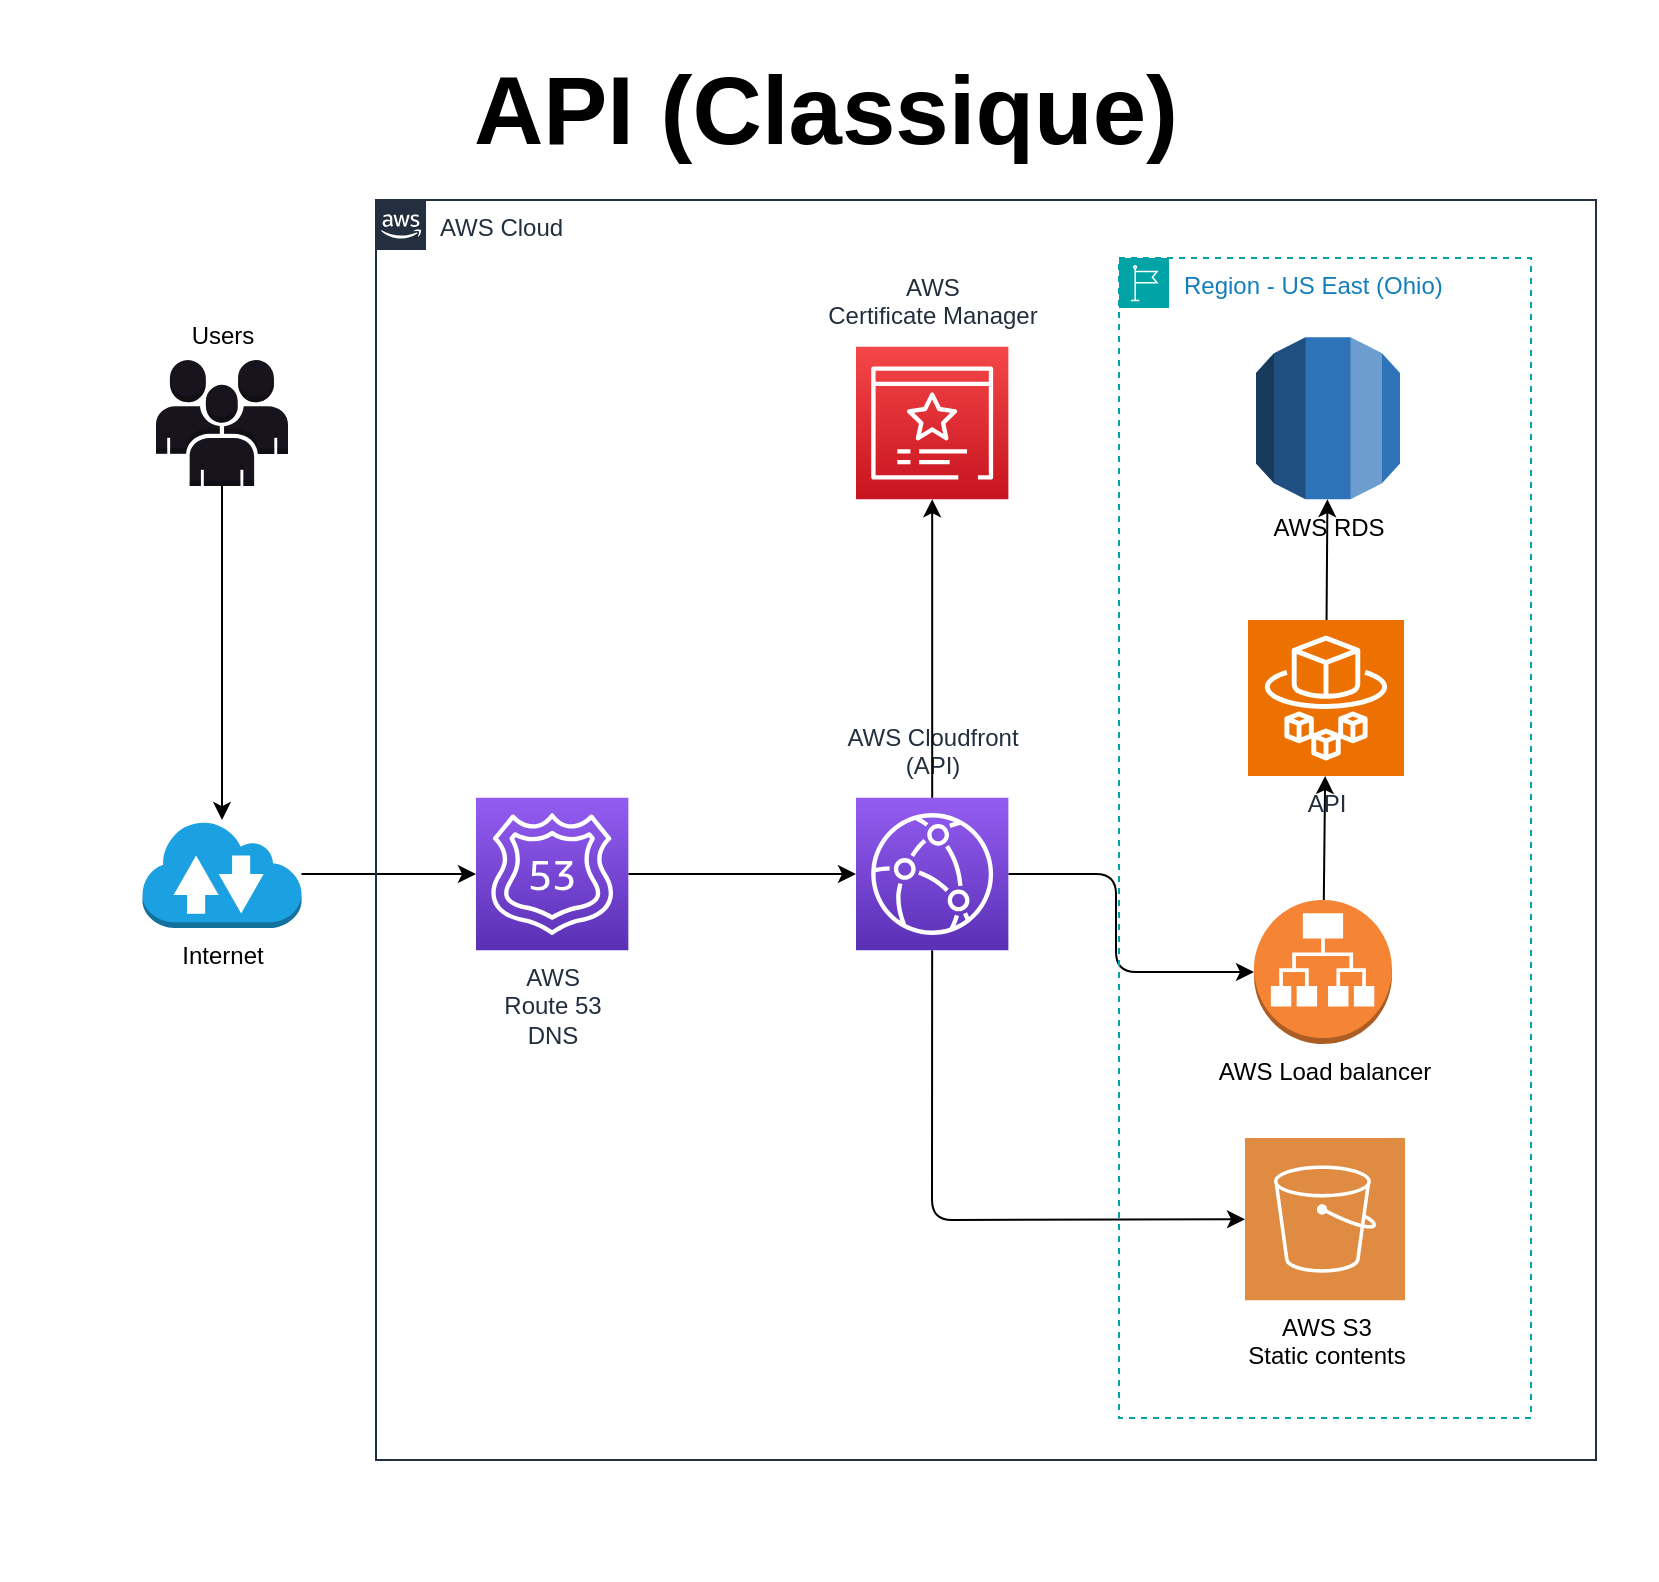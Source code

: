 <mxfile>
    <diagram name="Fargate" id="1jSFS-AFjcTdnr0bABKl">
        <mxGraphModel dx="2560" dy="1723" grid="1" gridSize="10" guides="1" tooltips="1" connect="1" arrows="1" fold="1" page="1" pageScale="1" pageWidth="850" pageHeight="1100" math="0" shadow="0">
            <root>
                <mxCell id="lZZrVVrGLHmIKrjH9SOu-0"/>
                <mxCell id="lZZrVVrGLHmIKrjH9SOu-1" parent="lZZrVVrGLHmIKrjH9SOu-0"/>
                <mxCell id="lZZrVVrGLHmIKrjH9SOu-2" value="" style="rounded=0;whiteSpace=wrap;html=1;strokeColor=none;" vertex="1" parent="lZZrVVrGLHmIKrjH9SOu-1">
                    <mxGeometry x="-1687.25" y="-1090" width="827.25" height="790" as="geometry"/>
                </mxCell>
                <mxCell id="lZZrVVrGLHmIKrjH9SOu-3" style="edgeStyle=none;html=1;" edge="1" parent="lZZrVVrGLHmIKrjH9SOu-1" source="lZZrVVrGLHmIKrjH9SOu-4" target="lZZrVVrGLHmIKrjH9SOu-6">
                    <mxGeometry relative="1" as="geometry"/>
                </mxCell>
                <mxCell id="lZZrVVrGLHmIKrjH9SOu-4" value="&lt;font style=&quot;&quot; color=&quot;#000000&quot;&gt;Users&lt;/font&gt;" style="outlineConnect=0;dashed=0;verticalLabelPosition=bottom;verticalAlign=top;align=center;html=1;shape=mxgraph.aws3.users;spacingTop=-89;fillStyle=solid;shadow=0;gradientColor=none;fillColor=#18141D;" vertex="1" parent="lZZrVVrGLHmIKrjH9SOu-1">
                    <mxGeometry x="-1610" y="-910" width="66" height="63" as="geometry"/>
                </mxCell>
                <mxCell id="lZZrVVrGLHmIKrjH9SOu-5" style="edgeStyle=none;html=1;" edge="1" parent="lZZrVVrGLHmIKrjH9SOu-1" source="lZZrVVrGLHmIKrjH9SOu-6" target="lZZrVVrGLHmIKrjH9SOu-8">
                    <mxGeometry relative="1" as="geometry"/>
                </mxCell>
                <mxCell id="lZZrVVrGLHmIKrjH9SOu-6" value="&lt;font color=&quot;#000000&quot;&gt;Internet&lt;/font&gt;" style="outlineConnect=0;dashed=0;verticalLabelPosition=bottom;verticalAlign=top;align=center;html=1;shape=mxgraph.aws3.internet_2;fillColor=#1ba1e2;strokeColor=#006EAF;fontColor=#ffffff;" vertex="1" parent="lZZrVVrGLHmIKrjH9SOu-1">
                    <mxGeometry x="-1616.75" y="-679.998" width="79.5" height="54" as="geometry"/>
                </mxCell>
                <mxCell id="lZZrVVrGLHmIKrjH9SOu-7" style="edgeStyle=none;html=1;" edge="1" parent="lZZrVVrGLHmIKrjH9SOu-1" source="lZZrVVrGLHmIKrjH9SOu-8" target="lZZrVVrGLHmIKrjH9SOu-11">
                    <mxGeometry relative="1" as="geometry"/>
                </mxCell>
                <mxCell id="lZZrVVrGLHmIKrjH9SOu-8" value="AWS&lt;br&gt;Route 53&lt;br&gt;DNS" style="sketch=0;points=[[0,0,0],[0.25,0,0],[0.5,0,0],[0.75,0,0],[1,0,0],[0,1,0],[0.25,1,0],[0.5,1,0],[0.75,1,0],[1,1,0],[0,0.25,0],[0,0.5,0],[0,0.75,0],[1,0.25,0],[1,0.5,0],[1,0.75,0]];outlineConnect=0;fontColor=#232F3E;gradientColor=#945DF2;gradientDirection=north;fillColor=#5A30B5;strokeColor=#ffffff;dashed=0;verticalLabelPosition=bottom;verticalAlign=top;align=center;html=1;fontSize=12;fontStyle=0;aspect=fixed;shape=mxgraph.aws4.resourceIcon;resIcon=mxgraph.aws4.route_53;labelBackgroundColor=#FFFFFF;fillStyle=solid;" vertex="1" parent="lZZrVVrGLHmIKrjH9SOu-1">
                    <mxGeometry x="-1450.005" y="-691.091" width="76.186" height="76.186" as="geometry"/>
                </mxCell>
                <mxCell id="lZZrVVrGLHmIKrjH9SOu-9" style="edgeStyle=none;html=1;" edge="1" parent="lZZrVVrGLHmIKrjH9SOu-1" source="lZZrVVrGLHmIKrjH9SOu-11" target="RQlSYjOqwRJWAd1_7K_u-2">
                    <mxGeometry relative="1" as="geometry">
                        <mxPoint x="-1060" y="-652.999" as="targetPoint"/>
                        <Array as="points">
                            <mxPoint x="-1130" y="-653"/>
                            <mxPoint x="-1130" y="-604"/>
                        </Array>
                    </mxGeometry>
                </mxCell>
                <mxCell id="lZZrVVrGLHmIKrjH9SOu-10" style="edgeStyle=none;html=1;" edge="1" parent="lZZrVVrGLHmIKrjH9SOu-1" source="lZZrVVrGLHmIKrjH9SOu-11" target="lZZrVVrGLHmIKrjH9SOu-20">
                    <mxGeometry relative="1" as="geometry">
                        <Array as="points">
                            <mxPoint x="-1222" y="-480"/>
                        </Array>
                    </mxGeometry>
                </mxCell>
                <mxCell id="lZZrVVrGLHmIKrjH9SOu-11" value="AWS Cloudfront&lt;div&gt;(API&lt;span style=&quot;background-color: light-dark(rgb(255, 255, 255), rgb(18, 18, 18));&quot;&gt;)&lt;/span&gt;&lt;/div&gt;" style="sketch=0;outlineConnect=0;fontColor=#232F3E;gradientColor=#945DF2;gradientDirection=north;fillColor=#5A30B5;strokeColor=#ffffff;dashed=0;verticalLabelPosition=bottom;verticalAlign=top;align=center;html=1;fontSize=12;fontStyle=0;aspect=fixed;shape=mxgraph.aws4.resourceIcon;resIcon=mxgraph.aws4.cloudfront;labelBackgroundColor=#FFFFFF;fillStyle=solid;spacingBottom=0;spacingTop=-120;" vertex="1" parent="lZZrVVrGLHmIKrjH9SOu-1">
                    <mxGeometry x="-1260" y="-691.09" width="76.19" height="76.19" as="geometry"/>
                </mxCell>
                <mxCell id="lZZrVVrGLHmIKrjH9SOu-12" value="AWS&lt;br&gt;Certificate Manager" style="sketch=0;points=[[0,0,0],[0.25,0,0],[0.5,0,0],[0.75,0,0],[1,0,0],[0,1,0],[0.25,1,0],[0.5,1,0],[0.75,1,0],[1,1,0],[0,0.25,0],[0,0.5,0],[0,0.75,0],[1,0.25,0],[1,0.5,0],[1,0.75,0]];outlineConnect=0;fontColor=#232F3E;gradientColor=#F54749;gradientDirection=north;fillColor=#C7131F;strokeColor=#ffffff;dashed=0;verticalLabelPosition=bottom;verticalAlign=top;align=center;html=1;fontSize=12;fontStyle=0;aspect=fixed;shape=mxgraph.aws4.resourceIcon;resIcon=mxgraph.aws4.certificate_manager_3;labelBackgroundColor=#FFFFFF;fillStyle=solid;spacingTop=-120;" vertex="1" parent="lZZrVVrGLHmIKrjH9SOu-1">
                    <mxGeometry x="-1259.996" y="-916.59" width="76.186" height="76.186" as="geometry"/>
                </mxCell>
                <mxCell id="lZZrVVrGLHmIKrjH9SOu-13" style="edgeStyle=none;html=1;entryX=0.5;entryY=1;entryDx=0;entryDy=0;entryPerimeter=0;" edge="1" parent="lZZrVVrGLHmIKrjH9SOu-1" source="lZZrVVrGLHmIKrjH9SOu-11" target="lZZrVVrGLHmIKrjH9SOu-12">
                    <mxGeometry relative="1" as="geometry"/>
                </mxCell>
                <mxCell id="lZZrVVrGLHmIKrjH9SOu-14" value="&lt;h1&gt;&lt;span style=&quot;font-size: 48px;&quot;&gt;API (Classique)&lt;/span&gt;&lt;/h1&gt;" style="text;html=1;align=center;verticalAlign=middle;whiteSpace=wrap;rounded=0;" vertex="1" parent="lZZrVVrGLHmIKrjH9SOu-1">
                    <mxGeometry x="-1610" y="-1050" width="670" height="30" as="geometry"/>
                </mxCell>
                <mxCell id="lZZrVVrGLHmIKrjH9SOu-18" value="AWS Cloud" style="points=[[0,0],[0.25,0],[0.5,0],[0.75,0],[1,0],[1,0.25],[1,0.5],[1,0.75],[1,1],[0.75,1],[0.5,1],[0.25,1],[0,1],[0,0.75],[0,0.5],[0,0.25]];outlineConnect=0;gradientColor=none;html=1;whiteSpace=wrap;fontSize=12;fontStyle=0;container=1;pointerEvents=0;collapsible=0;recursiveResize=0;shape=mxgraph.aws4.group;grIcon=mxgraph.aws4.group_aws_cloud_alt;strokeColor=#232F3E;fillColor=none;verticalAlign=top;align=left;spacingLeft=30;fontColor=#232F3E;dashed=0;" vertex="1" parent="lZZrVVrGLHmIKrjH9SOu-1">
                    <mxGeometry x="-1500" y="-990" width="610" height="630" as="geometry"/>
                </mxCell>
                <mxCell id="lZZrVVrGLHmIKrjH9SOu-19" value="Region - US East (Ohio)" style="points=[[0,0],[0.25,0],[0.5,0],[0.75,0],[1,0],[1,0.25],[1,0.5],[1,0.75],[1,1],[0.75,1],[0.5,1],[0.25,1],[0,1],[0,0.75],[0,0.5],[0,0.25]];outlineConnect=0;gradientColor=none;html=1;whiteSpace=wrap;fontSize=12;fontStyle=0;container=1;pointerEvents=0;collapsible=0;recursiveResize=0;shape=mxgraph.aws4.group;grIcon=mxgraph.aws4.group_region;strokeColor=#00A4A6;fillColor=none;verticalAlign=top;align=left;spacingLeft=30;fontColor=#147EBA;dashed=1;" vertex="1" parent="lZZrVVrGLHmIKrjH9SOu-18">
                    <mxGeometry x="371.5" y="29" width="206" height="580" as="geometry"/>
                </mxCell>
                <mxCell id="lZZrVVrGLHmIKrjH9SOu-20" value="AWS S3&lt;div&gt;Static contents&lt;/div&gt;" style="sketch=0;pointerEvents=1;shadow=0;dashed=0;html=1;strokeColor=none;fillColor=#DF8C42;labelPosition=center;verticalLabelPosition=bottom;verticalAlign=top;align=center;outlineConnect=0;shape=mxgraph.veeam2.aws_s3;" vertex="1" parent="lZZrVVrGLHmIKrjH9SOu-19">
                    <mxGeometry x="63.0" y="440" width="80" height="81.09" as="geometry"/>
                </mxCell>
                <mxCell id="RQlSYjOqwRJWAd1_7K_u-0" value="API" style="sketch=0;points=[[0,0,0],[0.25,0,0],[0.5,0,0],[0.75,0,0],[1,0,0],[0,1,0],[0.25,1,0],[0.5,1,0],[0.75,1,0],[1,1,0],[0,0.25,0],[0,0.5,0],[0,0.75,0],[1,0.25,0],[1,0.5,0],[1,0.75,0]];outlineConnect=0;fontColor=#232F3E;fillColor=#ED7100;strokeColor=#ffffff;dashed=0;verticalLabelPosition=bottom;verticalAlign=top;align=center;html=1;fontSize=12;fontStyle=0;aspect=fixed;shape=mxgraph.aws4.resourceIcon;resIcon=mxgraph.aws4.fargate;" vertex="1" parent="lZZrVVrGLHmIKrjH9SOu-19">
                    <mxGeometry x="64.5" y="181" width="78" height="78" as="geometry"/>
                </mxCell>
                <mxCell id="RQlSYjOqwRJWAd1_7K_u-1" value="AWS RDS" style="outlineConnect=0;dashed=0;verticalLabelPosition=bottom;verticalAlign=top;align=center;html=1;shape=mxgraph.aws3.rds;fillColor=#2E73B8;gradientColor=none;" vertex="1" parent="lZZrVVrGLHmIKrjH9SOu-1">
                    <mxGeometry x="-1060" y="-921.4" width="72" height="81" as="geometry"/>
                </mxCell>
                <mxCell id="RQlSYjOqwRJWAd1_7K_u-4" style="edgeStyle=none;html=1;" edge="1" parent="lZZrVVrGLHmIKrjH9SOu-1" source="RQlSYjOqwRJWAd1_7K_u-2" target="RQlSYjOqwRJWAd1_7K_u-0">
                    <mxGeometry relative="1" as="geometry"/>
                </mxCell>
                <mxCell id="RQlSYjOqwRJWAd1_7K_u-2" value="AWS Load balancer" style="outlineConnect=0;dashed=0;verticalLabelPosition=bottom;verticalAlign=top;align=center;html=1;shape=mxgraph.aws3.application_load_balancer;fillColor=#F58534;gradientColor=none;" vertex="1" parent="lZZrVVrGLHmIKrjH9SOu-1">
                    <mxGeometry x="-1061" y="-640" width="69" height="72" as="geometry"/>
                </mxCell>
                <mxCell id="RQlSYjOqwRJWAd1_7K_u-5" style="edgeStyle=none;html=1;" edge="1" parent="lZZrVVrGLHmIKrjH9SOu-1" source="RQlSYjOqwRJWAd1_7K_u-0" target="RQlSYjOqwRJWAd1_7K_u-1">
                    <mxGeometry relative="1" as="geometry"/>
                </mxCell>
            </root>
        </mxGraphModel>
    </diagram>
    <diagram name="API" id="zzsFWLtkcHxY_9glPr3o">
        <mxGraphModel dx="2732" dy="1847" grid="1" gridSize="10" guides="1" tooltips="1" connect="1" arrows="1" fold="1" page="1" pageScale="1" pageWidth="850" pageHeight="1100" math="0" shadow="0">
            <root>
                <mxCell id="KdqL79yu6xZ-Lm55deA5-0"/>
                <mxCell id="KdqL79yu6xZ-Lm55deA5-1" parent="KdqL79yu6xZ-Lm55deA5-0"/>
                <mxCell id="KdqL79yu6xZ-Lm55deA5-2" value="" style="rounded=0;whiteSpace=wrap;html=1;strokeColor=none;" parent="KdqL79yu6xZ-Lm55deA5-1" vertex="1">
                    <mxGeometry x="-1687.25" y="-1090" width="827.25" height="790" as="geometry"/>
                </mxCell>
                <mxCell id="KdqL79yu6xZ-Lm55deA5-3" style="edgeStyle=none;html=1;" parent="KdqL79yu6xZ-Lm55deA5-1" source="KdqL79yu6xZ-Lm55deA5-4" target="KdqL79yu6xZ-Lm55deA5-6" edge="1">
                    <mxGeometry relative="1" as="geometry"/>
                </mxCell>
                <mxCell id="KdqL79yu6xZ-Lm55deA5-4" value="&lt;font style=&quot;&quot; color=&quot;#000000&quot;&gt;Users&lt;/font&gt;" style="outlineConnect=0;dashed=0;verticalLabelPosition=bottom;verticalAlign=top;align=center;html=1;shape=mxgraph.aws3.users;spacingTop=-89;fillStyle=solid;shadow=0;gradientColor=none;fillColor=#18141D;" parent="KdqL79yu6xZ-Lm55deA5-1" vertex="1">
                    <mxGeometry x="-1610" y="-910" width="66" height="63" as="geometry"/>
                </mxCell>
                <mxCell id="KdqL79yu6xZ-Lm55deA5-5" style="edgeStyle=none;html=1;" parent="KdqL79yu6xZ-Lm55deA5-1" source="KdqL79yu6xZ-Lm55deA5-6" target="KdqL79yu6xZ-Lm55deA5-8" edge="1">
                    <mxGeometry relative="1" as="geometry"/>
                </mxCell>
                <mxCell id="KdqL79yu6xZ-Lm55deA5-6" value="&lt;font color=&quot;#000000&quot;&gt;Internet&lt;/font&gt;" style="outlineConnect=0;dashed=0;verticalLabelPosition=bottom;verticalAlign=top;align=center;html=1;shape=mxgraph.aws3.internet_2;fillColor=#1ba1e2;strokeColor=#006EAF;fontColor=#ffffff;" parent="KdqL79yu6xZ-Lm55deA5-1" vertex="1">
                    <mxGeometry x="-1616.75" y="-679.998" width="79.5" height="54" as="geometry"/>
                </mxCell>
                <mxCell id="KdqL79yu6xZ-Lm55deA5-7" style="edgeStyle=none;html=1;" parent="KdqL79yu6xZ-Lm55deA5-1" source="KdqL79yu6xZ-Lm55deA5-8" target="KdqL79yu6xZ-Lm55deA5-11" edge="1">
                    <mxGeometry relative="1" as="geometry"/>
                </mxCell>
                <mxCell id="KdqL79yu6xZ-Lm55deA5-8" value="AWS&lt;br&gt;Route 53&lt;br&gt;DNS" style="sketch=0;points=[[0,0,0],[0.25,0,0],[0.5,0,0],[0.75,0,0],[1,0,0],[0,1,0],[0.25,1,0],[0.5,1,0],[0.75,1,0],[1,1,0],[0,0.25,0],[0,0.5,0],[0,0.75,0],[1,0.25,0],[1,0.5,0],[1,0.75,0]];outlineConnect=0;fontColor=#232F3E;gradientColor=#945DF2;gradientDirection=north;fillColor=#5A30B5;strokeColor=#ffffff;dashed=0;verticalLabelPosition=bottom;verticalAlign=top;align=center;html=1;fontSize=12;fontStyle=0;aspect=fixed;shape=mxgraph.aws4.resourceIcon;resIcon=mxgraph.aws4.route_53;labelBackgroundColor=#FFFFFF;fillStyle=solid;" parent="KdqL79yu6xZ-Lm55deA5-1" vertex="1">
                    <mxGeometry x="-1450.005" y="-691.091" width="76.186" height="76.186" as="geometry"/>
                </mxCell>
                <mxCell id="KdqL79yu6xZ-Lm55deA5-9" style="edgeStyle=none;html=1;" parent="KdqL79yu6xZ-Lm55deA5-1" source="KdqL79yu6xZ-Lm55deA5-11" target="KdqL79yu6xZ-Lm55deA5-15" edge="1">
                    <mxGeometry relative="1" as="geometry">
                        <mxPoint x="-1050" y="-652.257" as="targetPoint"/>
                    </mxGeometry>
                </mxCell>
                <mxCell id="KdqL79yu6xZ-Lm55deA5-10" style="edgeStyle=none;html=1;" parent="KdqL79yu6xZ-Lm55deA5-1" source="KdqL79yu6xZ-Lm55deA5-11" target="KdqL79yu6xZ-Lm55deA5-16" edge="1">
                    <mxGeometry relative="1" as="geometry">
                        <Array as="points">
                            <mxPoint x="-1222" y="-480"/>
                        </Array>
                    </mxGeometry>
                </mxCell>
                <mxCell id="KdqL79yu6xZ-Lm55deA5-11" value="AWS Cloudfront&lt;div&gt;(API&lt;span style=&quot;background-color: light-dark(rgb(255, 255, 255), rgb(18, 18, 18));&quot;&gt;)&lt;/span&gt;&lt;/div&gt;" style="sketch=0;outlineConnect=0;fontColor=#232F3E;gradientColor=#945DF2;gradientDirection=north;fillColor=#5A30B5;strokeColor=#ffffff;dashed=0;verticalLabelPosition=bottom;verticalAlign=top;align=center;html=1;fontSize=12;fontStyle=0;aspect=fixed;shape=mxgraph.aws4.resourceIcon;resIcon=mxgraph.aws4.cloudfront;labelBackgroundColor=#FFFFFF;fillStyle=solid;spacingBottom=0;spacingTop=-120;" parent="KdqL79yu6xZ-Lm55deA5-1" vertex="1">
                    <mxGeometry x="-1260" y="-691.09" width="76.19" height="76.19" as="geometry"/>
                </mxCell>
                <mxCell id="KdqL79yu6xZ-Lm55deA5-12" value="AWS&lt;br&gt;Certificate Manager" style="sketch=0;points=[[0,0,0],[0.25,0,0],[0.5,0,0],[0.75,0,0],[1,0,0],[0,1,0],[0.25,1,0],[0.5,1,0],[0.75,1,0],[1,1,0],[0,0.25,0],[0,0.5,0],[0,0.75,0],[1,0.25,0],[1,0.5,0],[1,0.75,0]];outlineConnect=0;fontColor=#232F3E;gradientColor=#F54749;gradientDirection=north;fillColor=#C7131F;strokeColor=#ffffff;dashed=0;verticalLabelPosition=bottom;verticalAlign=top;align=center;html=1;fontSize=12;fontStyle=0;aspect=fixed;shape=mxgraph.aws4.resourceIcon;resIcon=mxgraph.aws4.certificate_manager_3;labelBackgroundColor=#FFFFFF;fillStyle=solid;spacingTop=-120;" parent="KdqL79yu6xZ-Lm55deA5-1" vertex="1">
                    <mxGeometry x="-1259.996" y="-916.59" width="76.186" height="76.186" as="geometry"/>
                </mxCell>
                <mxCell id="KdqL79yu6xZ-Lm55deA5-13" style="edgeStyle=none;html=1;entryX=0.5;entryY=1;entryDx=0;entryDy=0;entryPerimeter=0;" parent="KdqL79yu6xZ-Lm55deA5-1" source="KdqL79yu6xZ-Lm55deA5-11" target="KdqL79yu6xZ-Lm55deA5-12" edge="1">
                    <mxGeometry relative="1" as="geometry"/>
                </mxCell>
                <mxCell id="KdqL79yu6xZ-Lm55deA5-14" value="&lt;h1&gt;&lt;span style=&quot;font-size: 48px;&quot;&gt;API&lt;/span&gt;&lt;/h1&gt;" style="text;html=1;align=center;verticalAlign=middle;whiteSpace=wrap;rounded=0;" parent="KdqL79yu6xZ-Lm55deA5-1" vertex="1">
                    <mxGeometry x="-1610" y="-1050" width="670" height="30" as="geometry"/>
                </mxCell>
                <mxCell id="KdqL79yu6xZ-Lm55deA5-15" value="AWS Lambda&lt;div&gt;&lt;font color=&quot;#000000&quot;&gt;Function URL&lt;br&gt;&lt;/font&gt;&lt;div&gt;&lt;span style=&quot;color: rgb(63, 63, 63); background-color: rgb(255, 255, 255);&quot;&gt;(API&lt;/span&gt;&lt;span style=&quot;color: rgb(63, 63, 63); background-color: light-dark(rgb(255, 255, 255), rgb(18, 18, 18));&quot;&gt;)&lt;/span&gt;&lt;/div&gt;&lt;/div&gt;" style="outlineConnect=0;dashed=0;verticalLabelPosition=bottom;verticalAlign=top;align=center;html=1;shape=mxgraph.aws3.lambda_function;fillColor=#F58534;gradientColor=none;" parent="KdqL79yu6xZ-Lm55deA5-1" vertex="1">
                    <mxGeometry x="-1060" y="-689" width="69" height="72" as="geometry"/>
                </mxCell>
                <mxCell id="6eUUwmAhG3lXqH-3WMDw-0" value="AWS DynamoDB" style="outlineConnect=0;dashed=0;verticalLabelPosition=bottom;verticalAlign=top;align=center;html=1;shape=mxgraph.aws3.dynamo_db;fillColor=#2E73B8;gradientColor=none;" parent="KdqL79yu6xZ-Lm55deA5-1" vertex="1">
                    <mxGeometry x="-1061.5" y="-919" width="72" height="81" as="geometry"/>
                </mxCell>
                <mxCell id="6eUUwmAhG3lXqH-3WMDw-1" style="edgeStyle=none;html=1;entryX=0.5;entryY=1;entryDx=0;entryDy=0;entryPerimeter=0;" parent="KdqL79yu6xZ-Lm55deA5-1" source="KdqL79yu6xZ-Lm55deA5-15" target="6eUUwmAhG3lXqH-3WMDw-0" edge="1">
                    <mxGeometry relative="1" as="geometry"/>
                </mxCell>
                <mxCell id="7goShh54vj90tVIL9aA4-0" value="AWS Cloud" style="points=[[0,0],[0.25,0],[0.5,0],[0.75,0],[1,0],[1,0.25],[1,0.5],[1,0.75],[1,1],[0.75,1],[0.5,1],[0.25,1],[0,1],[0,0.75],[0,0.5],[0,0.25]];outlineConnect=0;gradientColor=none;html=1;whiteSpace=wrap;fontSize=12;fontStyle=0;container=1;pointerEvents=0;collapsible=0;recursiveResize=0;shape=mxgraph.aws4.group;grIcon=mxgraph.aws4.group_aws_cloud_alt;strokeColor=#232F3E;fillColor=none;verticalAlign=top;align=left;spacingLeft=30;fontColor=#232F3E;dashed=0;" parent="KdqL79yu6xZ-Lm55deA5-1" vertex="1">
                    <mxGeometry x="-1500" y="-990" width="610" height="630" as="geometry"/>
                </mxCell>
                <mxCell id="d_ZM4YtK-uF9a2z_AuOL-0" value="Region - US East (Ohio)" style="points=[[0,0],[0.25,0],[0.5,0],[0.75,0],[1,0],[1,0.25],[1,0.5],[1,0.75],[1,1],[0.75,1],[0.5,1],[0.25,1],[0,1],[0,0.75],[0,0.5],[0,0.25]];outlineConnect=0;gradientColor=none;html=1;whiteSpace=wrap;fontSize=12;fontStyle=0;container=1;pointerEvents=0;collapsible=0;recursiveResize=0;shape=mxgraph.aws4.group;grIcon=mxgraph.aws4.group_region;strokeColor=#00A4A6;fillColor=none;verticalAlign=top;align=left;spacingLeft=30;fontColor=#147EBA;dashed=1;" parent="7goShh54vj90tVIL9aA4-0" vertex="1">
                    <mxGeometry x="371.5" y="29" width="206" height="580" as="geometry"/>
                </mxCell>
                <mxCell id="KdqL79yu6xZ-Lm55deA5-16" value="AWS S3&lt;div&gt;Static contents&lt;/div&gt;" style="sketch=0;pointerEvents=1;shadow=0;dashed=0;html=1;strokeColor=none;fillColor=#DF8C42;labelPosition=center;verticalLabelPosition=bottom;verticalAlign=top;align=center;outlineConnect=0;shape=mxgraph.veeam2.aws_s3;" parent="d_ZM4YtK-uF9a2z_AuOL-0" vertex="1">
                    <mxGeometry x="63.0" y="440" width="80" height="81.09" as="geometry"/>
                </mxCell>
            </root>
        </mxGraphModel>
    </diagram>
    <diagram name="SSR" id="3asJj_wBAqH_Bio4g2WC">
        <mxGraphModel dx="2941" dy="1847" grid="1" gridSize="10" guides="1" tooltips="1" connect="1" arrows="1" fold="1" page="1" pageScale="1" pageWidth="850" pageHeight="1100" math="0" shadow="0">
            <root>
                <mxCell id="MMnAKgwH22MtoEw3VkPU-0"/>
                <mxCell id="MMnAKgwH22MtoEw3VkPU-1" parent="MMnAKgwH22MtoEw3VkPU-0"/>
                <mxCell id="MMnAKgwH22MtoEw3VkPU-2" value="" style="rounded=0;whiteSpace=wrap;html=1;strokeColor=none;" vertex="1" parent="MMnAKgwH22MtoEw3VkPU-1">
                    <mxGeometry x="-1687.25" y="-1090" width="827.25" height="790" as="geometry"/>
                </mxCell>
                <mxCell id="MMnAKgwH22MtoEw3VkPU-3" style="edgeStyle=none;html=1;" edge="1" parent="MMnAKgwH22MtoEw3VkPU-1" source="MMnAKgwH22MtoEw3VkPU-4" target="MMnAKgwH22MtoEw3VkPU-6">
                    <mxGeometry relative="1" as="geometry"/>
                </mxCell>
                <mxCell id="MMnAKgwH22MtoEw3VkPU-4" value="&lt;font style=&quot;&quot; color=&quot;#000000&quot;&gt;Users&lt;/font&gt;" style="outlineConnect=0;dashed=0;verticalLabelPosition=bottom;verticalAlign=top;align=center;html=1;shape=mxgraph.aws3.users;spacingTop=-89;fillStyle=solid;shadow=0;gradientColor=none;fillColor=#18141D;" vertex="1" parent="MMnAKgwH22MtoEw3VkPU-1">
                    <mxGeometry x="-1610" y="-910" width="66" height="63" as="geometry"/>
                </mxCell>
                <mxCell id="MMnAKgwH22MtoEw3VkPU-5" style="edgeStyle=none;html=1;" edge="1" parent="MMnAKgwH22MtoEw3VkPU-1" source="MMnAKgwH22MtoEw3VkPU-6" target="MMnAKgwH22MtoEw3VkPU-8">
                    <mxGeometry relative="1" as="geometry"/>
                </mxCell>
                <mxCell id="MMnAKgwH22MtoEw3VkPU-6" value="&lt;font color=&quot;#000000&quot;&gt;Internet&lt;/font&gt;" style="outlineConnect=0;dashed=0;verticalLabelPosition=bottom;verticalAlign=top;align=center;html=1;shape=mxgraph.aws3.internet_2;fillColor=#1ba1e2;strokeColor=#006EAF;fontColor=#ffffff;" vertex="1" parent="MMnAKgwH22MtoEw3VkPU-1">
                    <mxGeometry x="-1616.75" y="-679.998" width="79.5" height="54" as="geometry"/>
                </mxCell>
                <mxCell id="MMnAKgwH22MtoEw3VkPU-7" style="edgeStyle=none;html=1;" edge="1" parent="MMnAKgwH22MtoEw3VkPU-1" source="MMnAKgwH22MtoEw3VkPU-8" target="MMnAKgwH22MtoEw3VkPU-10">
                    <mxGeometry relative="1" as="geometry"/>
                </mxCell>
                <mxCell id="MMnAKgwH22MtoEw3VkPU-8" value="AWS&lt;br&gt;Route 53&lt;br&gt;DNS" style="sketch=0;points=[[0,0,0],[0.25,0,0],[0.5,0,0],[0.75,0,0],[1,0,0],[0,1,0],[0.25,1,0],[0.5,1,0],[0.75,1,0],[1,1,0],[0,0.25,0],[0,0.5,0],[0,0.75,0],[1,0.25,0],[1,0.5,0],[1,0.75,0]];outlineConnect=0;fontColor=#232F3E;gradientColor=#945DF2;gradientDirection=north;fillColor=#5A30B5;strokeColor=#ffffff;dashed=0;verticalLabelPosition=bottom;verticalAlign=top;align=center;html=1;fontSize=12;fontStyle=0;aspect=fixed;shape=mxgraph.aws4.resourceIcon;resIcon=mxgraph.aws4.route_53;labelBackgroundColor=#FFFFFF;fillStyle=solid;" vertex="1" parent="MMnAKgwH22MtoEw3VkPU-1">
                    <mxGeometry x="-1450.005" y="-691.091" width="76.186" height="76.186" as="geometry"/>
                </mxCell>
                <mxCell id="trQ4zs8JcCrjKPwucC7R-3" style="edgeStyle=none;html=1;" edge="1" parent="MMnAKgwH22MtoEw3VkPU-1" source="MMnAKgwH22MtoEw3VkPU-10" target="trQ4zs8JcCrjKPwucC7R-0">
                    <mxGeometry relative="1" as="geometry">
                        <mxPoint x="-1050" y="-652.257" as="targetPoint"/>
                    </mxGeometry>
                </mxCell>
                <mxCell id="trQ4zs8JcCrjKPwucC7R-19" style="edgeStyle=none;html=1;" edge="1" parent="MMnAKgwH22MtoEw3VkPU-1" source="MMnAKgwH22MtoEw3VkPU-10" target="lw8BY9USPrc_dzs_ttPG-1">
                    <mxGeometry relative="1" as="geometry">
                        <mxPoint x="-1221.901" y="-520" as="targetPoint"/>
                        <Array as="points">
                            <mxPoint x="-1222" y="-480"/>
                        </Array>
                    </mxGeometry>
                </mxCell>
                <mxCell id="MMnAKgwH22MtoEw3VkPU-10" value="AWS Cloudfront&lt;div&gt;(SSR)&lt;/div&gt;" style="sketch=0;outlineConnect=0;fontColor=#232F3E;gradientColor=#945DF2;gradientDirection=north;fillColor=#5A30B5;strokeColor=#ffffff;dashed=0;verticalLabelPosition=bottom;verticalAlign=top;align=center;html=1;fontSize=12;fontStyle=0;aspect=fixed;shape=mxgraph.aws4.resourceIcon;resIcon=mxgraph.aws4.cloudfront;labelBackgroundColor=#FFFFFF;fillStyle=solid;spacingBottom=0;spacingTop=-120;" vertex="1" parent="MMnAKgwH22MtoEw3VkPU-1">
                    <mxGeometry x="-1260" y="-691.09" width="76.19" height="76.19" as="geometry"/>
                </mxCell>
                <mxCell id="MMnAKgwH22MtoEw3VkPU-11" value="AWS&lt;br&gt;Certificate Manager" style="sketch=0;points=[[0,0,0],[0.25,0,0],[0.5,0,0],[0.75,0,0],[1,0,0],[0,1,0],[0.25,1,0],[0.5,1,0],[0.75,1,0],[1,1,0],[0,0.25,0],[0,0.5,0],[0,0.75,0],[1,0.25,0],[1,0.5,0],[1,0.75,0]];outlineConnect=0;fontColor=#232F3E;gradientColor=#F54749;gradientDirection=north;fillColor=#C7131F;strokeColor=#ffffff;dashed=0;verticalLabelPosition=bottom;verticalAlign=top;align=center;html=1;fontSize=12;fontStyle=0;aspect=fixed;shape=mxgraph.aws4.resourceIcon;resIcon=mxgraph.aws4.certificate_manager_3;labelBackgroundColor=#FFFFFF;fillStyle=solid;spacingTop=-120;" vertex="1" parent="MMnAKgwH22MtoEw3VkPU-1">
                    <mxGeometry x="-1259.996" y="-916.59" width="76.186" height="76.186" as="geometry"/>
                </mxCell>
                <mxCell id="MMnAKgwH22MtoEw3VkPU-12" style="edgeStyle=none;html=1;entryX=0.5;entryY=1;entryDx=0;entryDy=0;entryPerimeter=0;" edge="1" parent="MMnAKgwH22MtoEw3VkPU-1" source="MMnAKgwH22MtoEw3VkPU-10" target="MMnAKgwH22MtoEw3VkPU-11">
                    <mxGeometry relative="1" as="geometry"/>
                </mxCell>
                <mxCell id="MMnAKgwH22MtoEw3VkPU-14" value="&lt;h1&gt;&lt;font style=&quot;font-size: 48px;&quot;&gt;SSR&lt;/font&gt;&lt;/h1&gt;" style="text;html=1;align=center;verticalAlign=middle;whiteSpace=wrap;rounded=0;" vertex="1" parent="MMnAKgwH22MtoEw3VkPU-1">
                    <mxGeometry x="-1610" y="-1050" width="670" height="30" as="geometry"/>
                </mxCell>
                <mxCell id="trQ4zs8JcCrjKPwucC7R-0" value="AWS Lambda&lt;div&gt;&lt;font color=&quot;#000000&quot;&gt;Function URL&lt;br&gt;&lt;/font&gt;&lt;div&gt;&lt;span style=&quot;color: rgb(63, 63, 63); background-color: rgb(255, 255, 255);&quot;&gt;(SSR)&lt;/span&gt;&lt;/div&gt;&lt;/div&gt;" style="outlineConnect=0;dashed=0;verticalLabelPosition=bottom;verticalAlign=top;align=center;html=1;shape=mxgraph.aws3.lambda_function;fillColor=#F58534;gradientColor=none;" vertex="1" parent="MMnAKgwH22MtoEw3VkPU-1">
                    <mxGeometry x="-1060" y="-689" width="69" height="72" as="geometry"/>
                </mxCell>
                <mxCell id="g1N9_2ZcArB-hozQG-zv-0" value="AWS Cloud" style="points=[[0,0],[0.25,0],[0.5,0],[0.75,0],[1,0],[1,0.25],[1,0.5],[1,0.75],[1,1],[0.75,1],[0.5,1],[0.25,1],[0,1],[0,0.75],[0,0.5],[0,0.25]];outlineConnect=0;gradientColor=none;html=1;whiteSpace=wrap;fontSize=12;fontStyle=0;container=1;pointerEvents=0;collapsible=0;recursiveResize=0;shape=mxgraph.aws4.group;grIcon=mxgraph.aws4.group_aws_cloud_alt;strokeColor=#232F3E;fillColor=none;verticalAlign=top;align=left;spacingLeft=30;fontColor=#232F3E;dashed=0;" vertex="1" parent="MMnAKgwH22MtoEw3VkPU-1">
                    <mxGeometry x="-1500" y="-990" width="610" height="630" as="geometry"/>
                </mxCell>
                <mxCell id="lw8BY9USPrc_dzs_ttPG-0" value="Region - US East (Ohio)" style="points=[[0,0],[0.25,0],[0.5,0],[0.75,0],[1,0],[1,0.25],[1,0.5],[1,0.75],[1,1],[0.75,1],[0.5,1],[0.25,1],[0,1],[0,0.75],[0,0.5],[0,0.25]];outlineConnect=0;gradientColor=none;html=1;whiteSpace=wrap;fontSize=12;fontStyle=0;container=1;pointerEvents=0;collapsible=0;recursiveResize=0;shape=mxgraph.aws4.group;grIcon=mxgraph.aws4.group_region;strokeColor=#00A4A6;fillColor=none;verticalAlign=top;align=left;spacingLeft=30;fontColor=#147EBA;dashed=1;" vertex="1" parent="MMnAKgwH22MtoEw3VkPU-1">
                    <mxGeometry x="-1130" y="-750" width="206" height="369" as="geometry"/>
                </mxCell>
                <mxCell id="lw8BY9USPrc_dzs_ttPG-1" value="AWS S3&lt;div&gt;Static contents&lt;/div&gt;" style="sketch=0;pointerEvents=1;shadow=0;dashed=0;html=1;strokeColor=none;fillColor=#DF8C42;labelPosition=center;verticalLabelPosition=bottom;verticalAlign=top;align=center;outlineConnect=0;shape=mxgraph.veeam2.aws_s3;" vertex="1" parent="lw8BY9USPrc_dzs_ttPG-0">
                    <mxGeometry x="63.0" y="230" width="80" height="81.09" as="geometry"/>
                </mxCell>
            </root>
        </mxGraphModel>
    </diagram>
    <diagram id="a5GiJP1VNkpCLXakamdE" name="CSR">
        <mxGraphModel dx="3160" dy="1979" grid="1" gridSize="10" guides="1" tooltips="1" connect="1" arrows="1" fold="1" page="1" pageScale="1" pageWidth="850" pageHeight="1100" math="0" shadow="0">
            <root>
                <mxCell id="0"/>
                <mxCell id="1" parent="0"/>
                <mxCell id="36" value="" style="rounded=0;whiteSpace=wrap;html=1;strokeColor=none;" vertex="1" parent="1">
                    <mxGeometry x="-1687.25" y="-1090" width="827.25" height="590" as="geometry"/>
                </mxCell>
                <mxCell id="23" style="edgeStyle=none;html=1;" edge="1" parent="1" source="21" target="22">
                    <mxGeometry relative="1" as="geometry"/>
                </mxCell>
                <mxCell id="21" value="&lt;font style=&quot;&quot; color=&quot;#000000&quot;&gt;Users&lt;/font&gt;" style="outlineConnect=0;dashed=0;verticalLabelPosition=bottom;verticalAlign=top;align=center;html=1;shape=mxgraph.aws3.users;spacingTop=-89;fillStyle=solid;shadow=0;gradientColor=none;fillColor=#18141D;" vertex="1" parent="1">
                    <mxGeometry x="-1610" y="-910" width="66" height="63" as="geometry"/>
                </mxCell>
                <mxCell id="26" style="edgeStyle=none;html=1;" edge="1" parent="1" source="22" target="24">
                    <mxGeometry relative="1" as="geometry"/>
                </mxCell>
                <mxCell id="22" value="&lt;font color=&quot;#000000&quot;&gt;Internet&lt;/font&gt;" style="outlineConnect=0;dashed=0;verticalLabelPosition=bottom;verticalAlign=top;align=center;html=1;shape=mxgraph.aws3.internet_2;fillColor=#1ba1e2;strokeColor=#006EAF;fontColor=#ffffff;" vertex="1" parent="1">
                    <mxGeometry x="-1616.75" y="-679.998" width="79.5" height="54" as="geometry"/>
                </mxCell>
                <mxCell id="27" style="edgeStyle=none;html=1;" edge="1" parent="1" source="24" target="25">
                    <mxGeometry relative="1" as="geometry"/>
                </mxCell>
                <mxCell id="24" value="AWS&lt;br&gt;Route 53&lt;br&gt;DNS" style="sketch=0;points=[[0,0,0],[0.25,0,0],[0.5,0,0],[0.75,0,0],[1,0,0],[0,1,0],[0.25,1,0],[0.5,1,0],[0.75,1,0],[1,1,0],[0,0.25,0],[0,0.5,0],[0,0.75,0],[1,0.25,0],[1,0.5,0],[1,0.75,0]];outlineConnect=0;fontColor=#232F3E;gradientColor=#945DF2;gradientDirection=north;fillColor=#5A30B5;strokeColor=#ffffff;dashed=0;verticalLabelPosition=bottom;verticalAlign=top;align=center;html=1;fontSize=12;fontStyle=0;aspect=fixed;shape=mxgraph.aws4.resourceIcon;resIcon=mxgraph.aws4.route_53;labelBackgroundColor=#FFFFFF;fillStyle=solid;" vertex="1" parent="1">
                    <mxGeometry x="-1450.005" y="-691.091" width="76.186" height="76.186" as="geometry"/>
                </mxCell>
                <mxCell id="32" style="edgeStyle=none;html=1;" edge="1" parent="1" source="25" target="XnGjsad067K8BNN5T0gR-37">
                    <mxGeometry relative="1" as="geometry">
                        <mxPoint x="-1070" y="-652.999" as="targetPoint"/>
                    </mxGeometry>
                </mxCell>
                <mxCell id="25" value="AWS&lt;br&gt;Cloudfront" style="sketch=0;outlineConnect=0;fontColor=#232F3E;gradientColor=#945DF2;gradientDirection=north;fillColor=#5A30B5;strokeColor=#ffffff;dashed=0;verticalLabelPosition=bottom;verticalAlign=top;align=center;html=1;fontSize=12;fontStyle=0;aspect=fixed;shape=mxgraph.aws4.resourceIcon;resIcon=mxgraph.aws4.cloudfront;labelBackgroundColor=#FFFFFF;fillStyle=solid;spacingBottom=0;spacingTop=-120;" vertex="1" parent="1">
                    <mxGeometry x="-1260" y="-691.09" width="76.19" height="76.19" as="geometry"/>
                </mxCell>
                <mxCell id="28" value="AWS&lt;br&gt;Certificate Manager" style="sketch=0;points=[[0,0,0],[0.25,0,0],[0.5,0,0],[0.75,0,0],[1,0,0],[0,1,0],[0.25,1,0],[0.5,1,0],[0.75,1,0],[1,1,0],[0,0.25,0],[0,0.5,0],[0,0.75,0],[1,0.25,0],[1,0.5,0],[1,0.75,0]];outlineConnect=0;fontColor=#232F3E;gradientColor=#F54749;gradientDirection=north;fillColor=#C7131F;strokeColor=#ffffff;dashed=0;verticalLabelPosition=bottom;verticalAlign=top;align=center;html=1;fontSize=12;fontStyle=0;aspect=fixed;shape=mxgraph.aws4.resourceIcon;resIcon=mxgraph.aws4.certificate_manager_3;labelBackgroundColor=#FFFFFF;fillStyle=solid;spacingTop=-120;" vertex="1" parent="1">
                    <mxGeometry x="-1259.996" y="-916.59" width="76.186" height="76.186" as="geometry"/>
                </mxCell>
                <mxCell id="29" style="edgeStyle=none;html=1;entryX=0.5;entryY=1;entryDx=0;entryDy=0;entryPerimeter=0;" edge="1" parent="1" source="25" target="28">
                    <mxGeometry relative="1" as="geometry"/>
                </mxCell>
                <mxCell id="37" value="&lt;h1&gt;&lt;font style=&quot;font-size: 48px;&quot;&gt;CSR&lt;/font&gt;&lt;/h1&gt;" style="text;html=1;align=center;verticalAlign=middle;whiteSpace=wrap;rounded=0;" vertex="1" parent="1">
                    <mxGeometry x="-1610" y="-1050" width="670" height="30" as="geometry"/>
                </mxCell>
                <mxCell id="XnGjsad067K8BNN5T0gR-37" value="AWS S3&lt;div&gt;Static contents&lt;/div&gt;" style="sketch=0;pointerEvents=1;shadow=0;dashed=0;html=1;strokeColor=none;fillColor=#DF8C42;labelPosition=center;verticalLabelPosition=bottom;verticalAlign=top;align=center;outlineConnect=0;shape=mxgraph.veeam2.aws_s3;" vertex="1" parent="1">
                    <mxGeometry x="-1070.0" y="-693.54" width="80" height="81.09" as="geometry"/>
                </mxCell>
                <mxCell id="6SRTIufQAM9uGCw0krKe-37" value="AWS Cloud" style="points=[[0,0],[0.25,0],[0.5,0],[0.75,0],[1,0],[1,0.25],[1,0.5],[1,0.75],[1,1],[0.75,1],[0.5,1],[0.25,1],[0,1],[0,0.75],[0,0.5],[0,0.25]];outlineConnect=0;gradientColor=none;html=1;whiteSpace=wrap;fontSize=12;fontStyle=0;container=1;pointerEvents=0;collapsible=0;recursiveResize=0;shape=mxgraph.aws4.group;grIcon=mxgraph.aws4.group_aws_cloud_alt;strokeColor=#232F3E;fillColor=none;verticalAlign=top;align=left;spacingLeft=30;fontColor=#232F3E;dashed=0;" vertex="1" parent="1">
                    <mxGeometry x="-1500" y="-990" width="580" height="470" as="geometry"/>
                </mxCell>
            </root>
        </mxGraphModel>
    </diagram>
</mxfile>